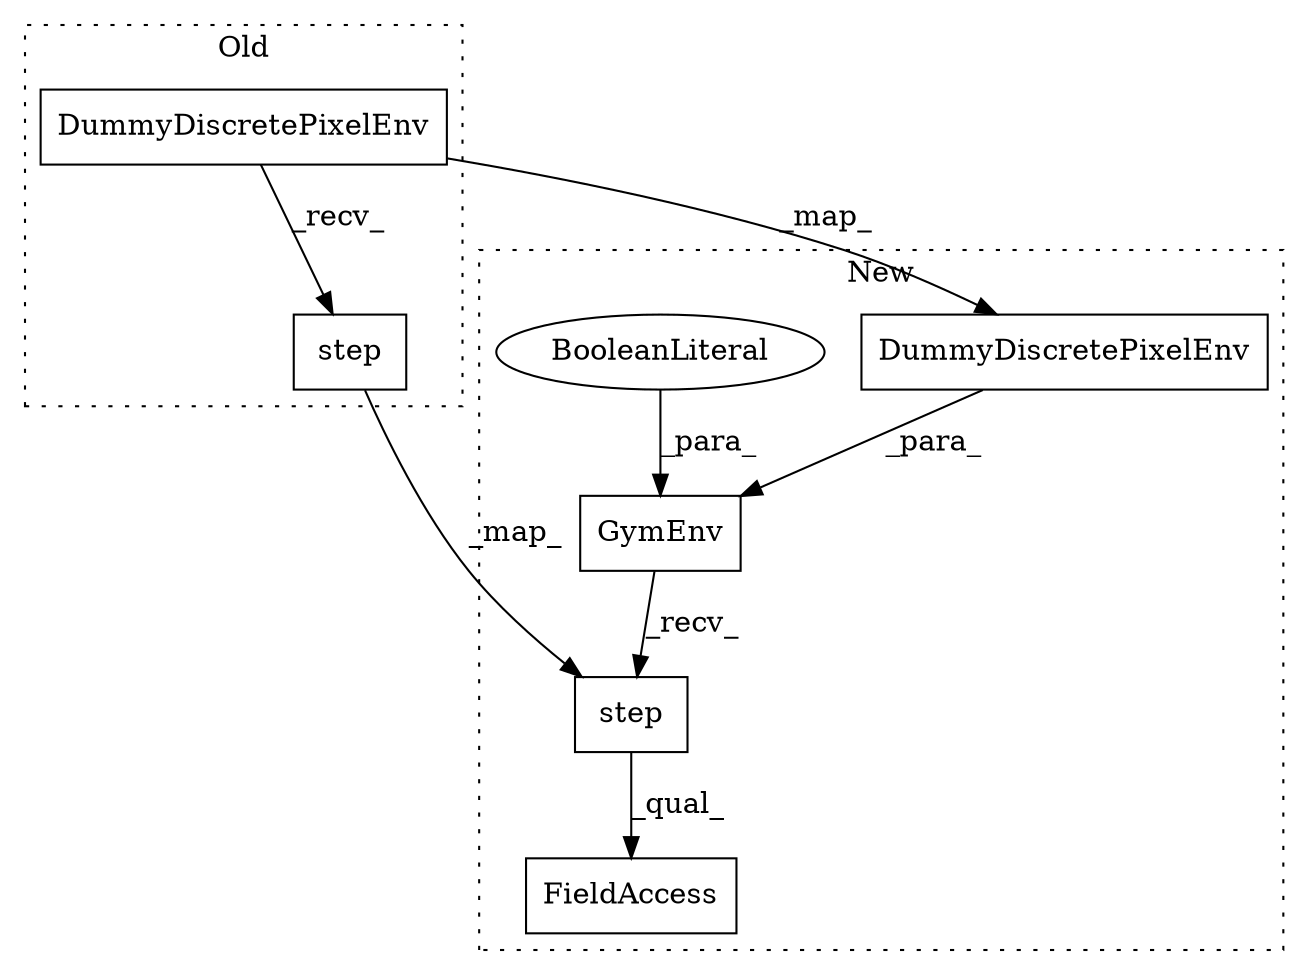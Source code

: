 digraph G {
subgraph cluster0 {
1 [label="DummyDiscretePixelEnv" a="32" s="3219" l="23" shape="box"];
6 [label="step" a="32" s="3448,3454" l="5,1" shape="box"];
label = "Old";
style="dotted";
}
subgraph cluster1 {
2 [label="DummyDiscretePixelEnv" a="32" s="2986" l="23" shape="box"];
3 [label="GymEnv" a="32" s="2979,3014" l="7,1" shape="box"];
4 [label="FieldAccess" a="22" s="3169" l="23" shape="box"];
5 [label="step" a="32" s="3173,3179" l="5,1" shape="box"];
7 [label="BooleanLiteral" a="9" s="3010" l="4" shape="ellipse"];
label = "New";
style="dotted";
}
1 -> 2 [label="_map_"];
1 -> 6 [label="_recv_"];
2 -> 3 [label="_para_"];
3 -> 5 [label="_recv_"];
5 -> 4 [label="_qual_"];
6 -> 5 [label="_map_"];
7 -> 3 [label="_para_"];
}